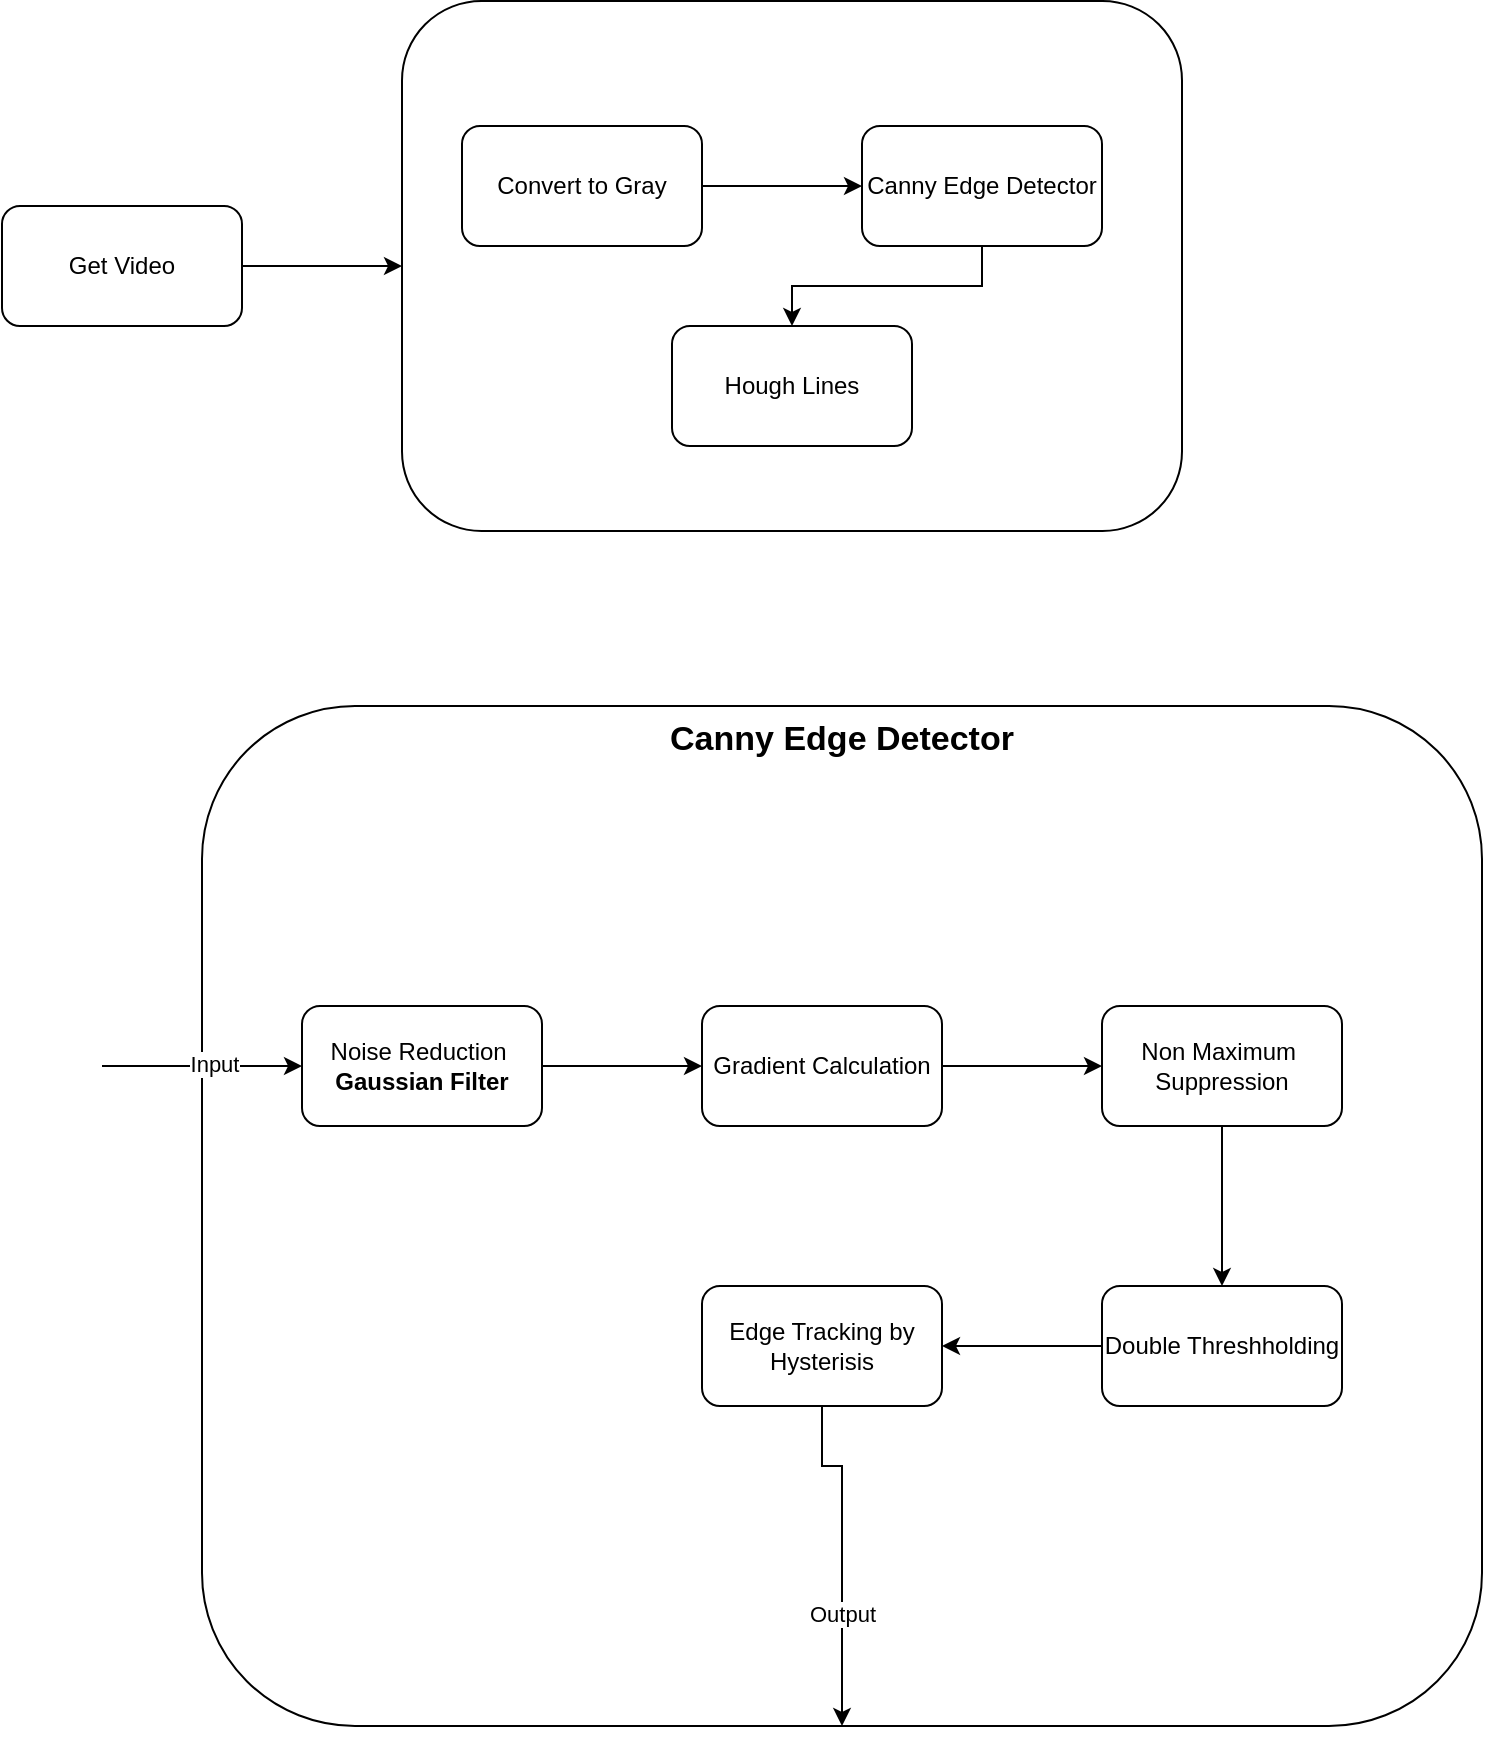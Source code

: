 <mxfile version="22.1.16" type="github">
  <diagram name="Page-1" id="kxNCET3wKZughwCFv8Sz">
    <mxGraphModel dx="1434" dy="833" grid="1" gridSize="10" guides="1" tooltips="1" connect="1" arrows="1" fold="1" page="1" pageScale="1" pageWidth="4681" pageHeight="3300" math="0" shadow="0">
      <root>
        <mxCell id="0" />
        <mxCell id="1" parent="0" />
        <mxCell id="_pBkUwRdFLSaeBpOlsYY-3" value="" style="edgeStyle=orthogonalEdgeStyle;rounded=0;orthogonalLoop=1;jettySize=auto;html=1;" edge="1" parent="1" source="_pBkUwRdFLSaeBpOlsYY-1">
          <mxGeometry relative="1" as="geometry">
            <mxPoint x="380" y="250" as="targetPoint" />
          </mxGeometry>
        </mxCell>
        <mxCell id="_pBkUwRdFLSaeBpOlsYY-1" value="Get Video" style="rounded=1;whiteSpace=wrap;html=1;" vertex="1" parent="1">
          <mxGeometry x="180" y="220" width="120" height="60" as="geometry" />
        </mxCell>
        <mxCell id="_pBkUwRdFLSaeBpOlsYY-4" value="" style="rounded=1;whiteSpace=wrap;html=1;" vertex="1" parent="1">
          <mxGeometry x="380" y="117.5" width="390" height="265" as="geometry" />
        </mxCell>
        <mxCell id="_pBkUwRdFLSaeBpOlsYY-7" value="" style="edgeStyle=orthogonalEdgeStyle;rounded=0;orthogonalLoop=1;jettySize=auto;html=1;" edge="1" parent="1" source="_pBkUwRdFLSaeBpOlsYY-5" target="_pBkUwRdFLSaeBpOlsYY-6">
          <mxGeometry relative="1" as="geometry" />
        </mxCell>
        <mxCell id="_pBkUwRdFLSaeBpOlsYY-5" value="Convert to Gray" style="rounded=1;whiteSpace=wrap;html=1;" vertex="1" parent="1">
          <mxGeometry x="410" y="180" width="120" height="60" as="geometry" />
        </mxCell>
        <mxCell id="_pBkUwRdFLSaeBpOlsYY-9" value="" style="edgeStyle=orthogonalEdgeStyle;rounded=0;orthogonalLoop=1;jettySize=auto;html=1;" edge="1" parent="1" source="_pBkUwRdFLSaeBpOlsYY-6" target="_pBkUwRdFLSaeBpOlsYY-8">
          <mxGeometry relative="1" as="geometry" />
        </mxCell>
        <mxCell id="_pBkUwRdFLSaeBpOlsYY-6" value="Canny Edge Detector" style="rounded=1;whiteSpace=wrap;html=1;" vertex="1" parent="1">
          <mxGeometry x="610" y="180" width="120" height="60" as="geometry" />
        </mxCell>
        <mxCell id="_pBkUwRdFLSaeBpOlsYY-8" value="Hough Lines" style="rounded=1;whiteSpace=wrap;html=1;" vertex="1" parent="1">
          <mxGeometry x="515" y="280" width="120" height="60" as="geometry" />
        </mxCell>
        <mxCell id="_pBkUwRdFLSaeBpOlsYY-27" value="" style="group" vertex="1" connectable="0" parent="1">
          <mxGeometry x="230" y="470" width="690" height="510" as="geometry" />
        </mxCell>
        <mxCell id="_pBkUwRdFLSaeBpOlsYY-10" value="&lt;div style=&quot;&quot;&gt;&lt;span style=&quot;background-color: initial;&quot;&gt;&lt;b&gt;&lt;font style=&quot;font-size: 17px;&quot;&gt;Canny Edge Detector&lt;/font&gt;&lt;/b&gt;&lt;/span&gt;&lt;/div&gt;" style="rounded=1;whiteSpace=wrap;html=1;align=center;horizontal=1;verticalAlign=top;" vertex="1" parent="_pBkUwRdFLSaeBpOlsYY-27">
          <mxGeometry x="50" width="640" height="510" as="geometry" />
        </mxCell>
        <mxCell id="_pBkUwRdFLSaeBpOlsYY-13" value="Non Maximum&amp;nbsp;&lt;br&gt;Suppression" style="whiteSpace=wrap;html=1;rounded=1;" vertex="1" parent="_pBkUwRdFLSaeBpOlsYY-27">
          <mxGeometry x="500" y="150" width="120" height="60" as="geometry" />
        </mxCell>
        <mxCell id="_pBkUwRdFLSaeBpOlsYY-24" value="" style="group" vertex="1" connectable="0" parent="_pBkUwRdFLSaeBpOlsYY-27">
          <mxGeometry x="100" y="150" width="520" height="240" as="geometry" />
        </mxCell>
        <mxCell id="_pBkUwRdFLSaeBpOlsYY-11" value="Noise Reduction&amp;nbsp;&lt;br&gt;&lt;b&gt;Gaussian Filter&lt;/b&gt;" style="rounded=1;whiteSpace=wrap;html=1;" vertex="1" parent="_pBkUwRdFLSaeBpOlsYY-24">
          <mxGeometry width="120" height="60" as="geometry" />
        </mxCell>
        <mxCell id="_pBkUwRdFLSaeBpOlsYY-12" value="Gradient Calculation" style="rounded=1;whiteSpace=wrap;html=1;" vertex="1" parent="_pBkUwRdFLSaeBpOlsYY-24">
          <mxGeometry x="200" width="120" height="60" as="geometry" />
        </mxCell>
        <mxCell id="_pBkUwRdFLSaeBpOlsYY-20" style="edgeStyle=orthogonalEdgeStyle;rounded=0;orthogonalLoop=1;jettySize=auto;html=1;exitX=1;exitY=0.5;exitDx=0;exitDy=0;" edge="1" parent="_pBkUwRdFLSaeBpOlsYY-24" source="_pBkUwRdFLSaeBpOlsYY-11" target="_pBkUwRdFLSaeBpOlsYY-12">
          <mxGeometry relative="1" as="geometry" />
        </mxCell>
        <mxCell id="_pBkUwRdFLSaeBpOlsYY-15" value="Double Threshholding" style="whiteSpace=wrap;html=1;rounded=1;" vertex="1" parent="_pBkUwRdFLSaeBpOlsYY-24">
          <mxGeometry x="400" y="140" width="120" height="60" as="geometry" />
        </mxCell>
        <mxCell id="_pBkUwRdFLSaeBpOlsYY-18" value="Edge Tracking by Hysterisis" style="whiteSpace=wrap;html=1;rounded=1;" vertex="1" parent="_pBkUwRdFLSaeBpOlsYY-24">
          <mxGeometry x="200" y="140" width="120" height="60" as="geometry" />
        </mxCell>
        <mxCell id="_pBkUwRdFLSaeBpOlsYY-19" value="" style="edgeStyle=orthogonalEdgeStyle;rounded=0;orthogonalLoop=1;jettySize=auto;html=1;" edge="1" parent="_pBkUwRdFLSaeBpOlsYY-24" source="_pBkUwRdFLSaeBpOlsYY-15" target="_pBkUwRdFLSaeBpOlsYY-18">
          <mxGeometry relative="1" as="geometry" />
        </mxCell>
        <mxCell id="_pBkUwRdFLSaeBpOlsYY-14" value="" style="edgeStyle=orthogonalEdgeStyle;rounded=0;orthogonalLoop=1;jettySize=auto;html=1;" edge="1" parent="_pBkUwRdFLSaeBpOlsYY-27" source="_pBkUwRdFLSaeBpOlsYY-12" target="_pBkUwRdFLSaeBpOlsYY-13">
          <mxGeometry relative="1" as="geometry" />
        </mxCell>
        <mxCell id="_pBkUwRdFLSaeBpOlsYY-16" value="" style="edgeStyle=orthogonalEdgeStyle;rounded=0;orthogonalLoop=1;jettySize=auto;html=1;" edge="1" parent="_pBkUwRdFLSaeBpOlsYY-27" source="_pBkUwRdFLSaeBpOlsYY-13" target="_pBkUwRdFLSaeBpOlsYY-15">
          <mxGeometry relative="1" as="geometry" />
        </mxCell>
        <mxCell id="_pBkUwRdFLSaeBpOlsYY-21" style="edgeStyle=orthogonalEdgeStyle;rounded=0;orthogonalLoop=1;jettySize=auto;html=1;exitX=0.5;exitY=1;exitDx=0;exitDy=0;entryX=0.5;entryY=1;entryDx=0;entryDy=0;" edge="1" parent="_pBkUwRdFLSaeBpOlsYY-27" source="_pBkUwRdFLSaeBpOlsYY-18" target="_pBkUwRdFLSaeBpOlsYY-10">
          <mxGeometry relative="1" as="geometry">
            <Array as="points">
              <mxPoint x="360" y="380" />
              <mxPoint x="370" y="380" />
            </Array>
          </mxGeometry>
        </mxCell>
        <mxCell id="_pBkUwRdFLSaeBpOlsYY-22" value="Output" style="edgeLabel;html=1;align=center;verticalAlign=middle;resizable=0;points=[];" vertex="1" connectable="0" parent="_pBkUwRdFLSaeBpOlsYY-21">
          <mxGeometry x="0.333" relative="1" as="geometry">
            <mxPoint as="offset" />
          </mxGeometry>
        </mxCell>
        <mxCell id="_pBkUwRdFLSaeBpOlsYY-25" value="" style="endArrow=classic;html=1;rounded=0;" edge="1" parent="_pBkUwRdFLSaeBpOlsYY-27">
          <mxGeometry width="50" height="50" relative="1" as="geometry">
            <mxPoint y="180" as="sourcePoint" />
            <mxPoint x="100" y="180" as="targetPoint" />
          </mxGeometry>
        </mxCell>
        <mxCell id="_pBkUwRdFLSaeBpOlsYY-26" value="Input" style="edgeLabel;html=1;align=center;verticalAlign=middle;resizable=0;points=[];" vertex="1" connectable="0" parent="_pBkUwRdFLSaeBpOlsYY-25">
          <mxGeometry x="0.12" y="1" relative="1" as="geometry">
            <mxPoint as="offset" />
          </mxGeometry>
        </mxCell>
      </root>
    </mxGraphModel>
  </diagram>
</mxfile>
